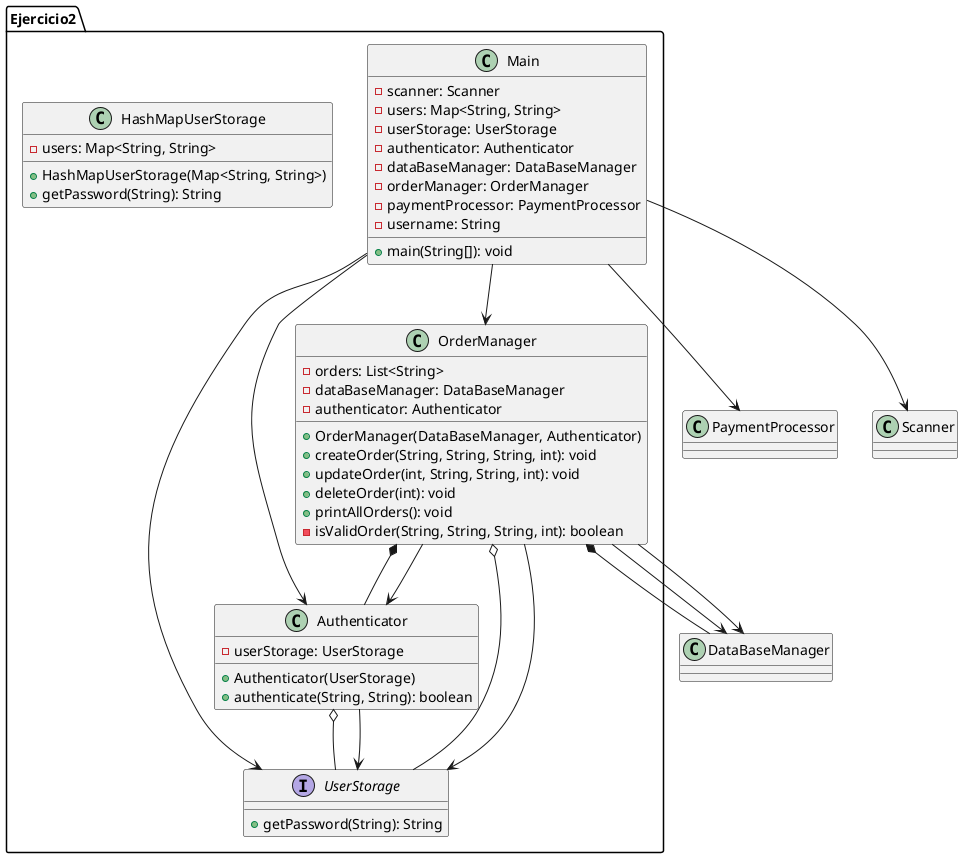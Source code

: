 @startuml

package Ejercicio2 {
    class Main {
        - scanner: Scanner
        - users: Map<String, String>
        - userStorage: UserStorage
        - authenticator: Authenticator
        - dataBaseManager: DataBaseManager
        - orderManager: OrderManager
        - paymentProcessor: PaymentProcessor
        - username: String
        + main(String[]): void
    }

    class OrderManager {
        - orders: List<String>
        - dataBaseManager: DataBaseManager
        - authenticator: Authenticator
        + OrderManager(DataBaseManager, Authenticator)
        + createOrder(String, String, String, int): void
        + updateOrder(int, String, String, int): void
        + deleteOrder(int): void
        + printAllOrders(): void
        - isValidOrder(String, String, String, int): boolean
    }

    class Authenticator {
        - userStorage: UserStorage
        + Authenticator(UserStorage)
        + authenticate(String, String): boolean
    }

    class HashMapUserStorage {
        - users: Map<String, String>
        + HashMapUserStorage(Map<String, String>)
        + getPassword(String): String
    }

    interface UserStorage {
        + getPassword(String): String
    }

}

Main --> OrderManager
Main --> Authenticator
Main --> UserStorage
Main --> Scanner
Main --> PaymentProcessor
OrderManager *-- Authenticator
OrderManager *-- DataBaseManager
OrderManager o-- UserStorage
Authenticator o-- UserStorage
DataBaseManager <-- OrderManager
OrderManager --> DataBaseManager
OrderManager --> Authenticator
OrderManager --> UserStorage
Authenticator --> UserStorage

@enduml

